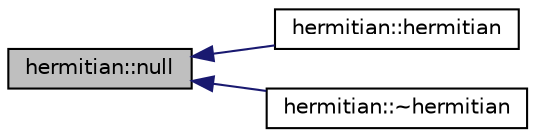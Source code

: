 digraph "hermitian::null"
{
  edge [fontname="Helvetica",fontsize="10",labelfontname="Helvetica",labelfontsize="10"];
  node [fontname="Helvetica",fontsize="10",shape=record];
  rankdir="LR";
  Node228 [label="hermitian::null",height=0.2,width=0.4,color="black", fillcolor="grey75", style="filled", fontcolor="black"];
  Node228 -> Node229 [dir="back",color="midnightblue",fontsize="10",style="solid",fontname="Helvetica"];
  Node229 [label="hermitian::hermitian",height=0.2,width=0.4,color="black", fillcolor="white", style="filled",URL="$d4/d11/classhermitian.html#a8b6624cdb109f4749b9b029a15e0de7d"];
  Node228 -> Node230 [dir="back",color="midnightblue",fontsize="10",style="solid",fontname="Helvetica"];
  Node230 [label="hermitian::~hermitian",height=0.2,width=0.4,color="black", fillcolor="white", style="filled",URL="$d4/d11/classhermitian.html#a01a42bbede78e21a436b4c7169b24bf7"];
}
